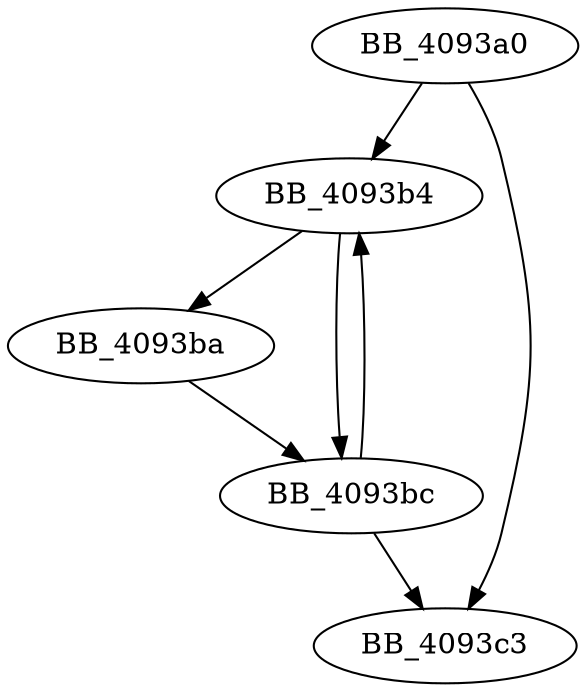 DiGraph sub_4093A0{
BB_4093a0->BB_4093b4
BB_4093a0->BB_4093c3
BB_4093b4->BB_4093ba
BB_4093b4->BB_4093bc
BB_4093ba->BB_4093bc
BB_4093bc->BB_4093b4
BB_4093bc->BB_4093c3
}
